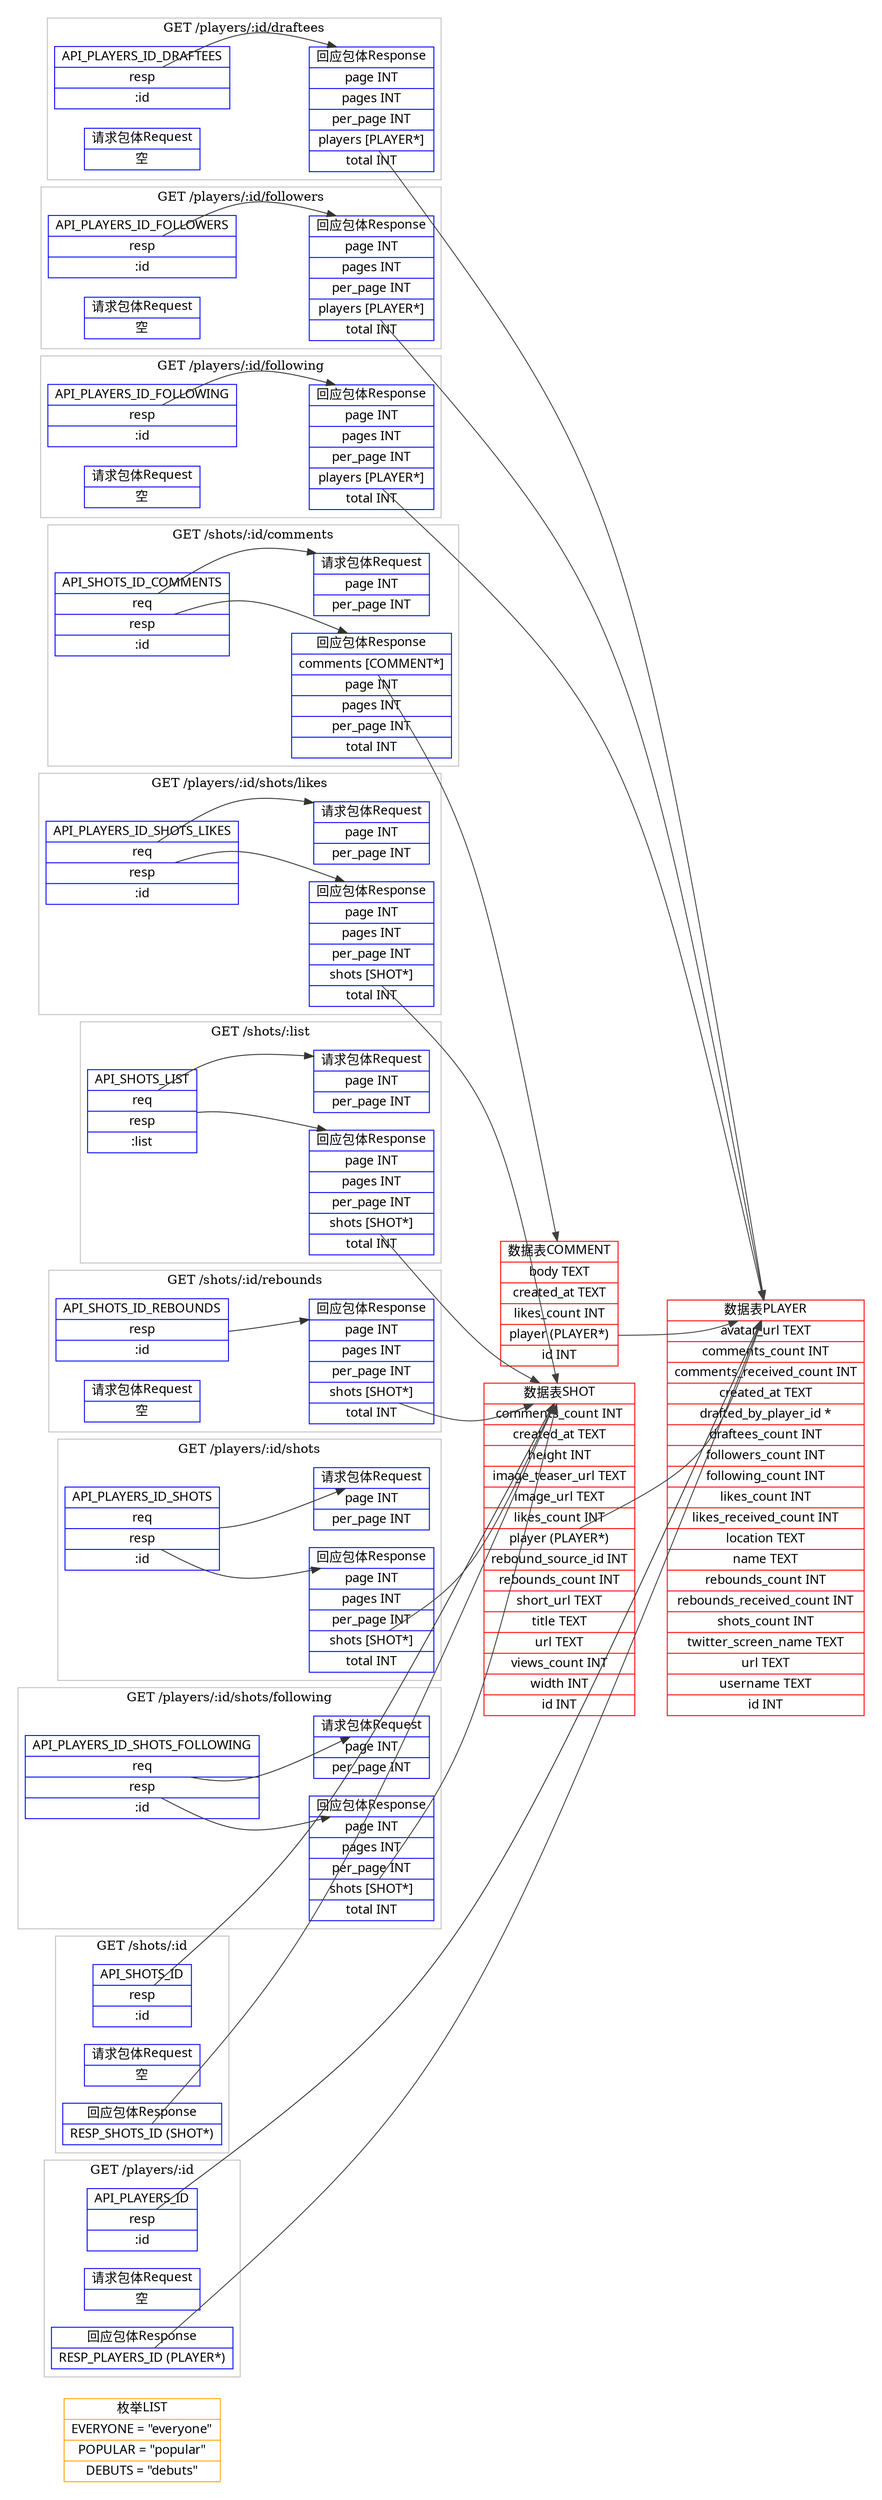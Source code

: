 digraph Protocol
{
	graph
	[
		rankdir = LR;
		ratio = "auto";
		splines = curved;
	];

	node
	[
		fontname = melon;
		fontsize = 14;
		shape = box;
	];

	subgraph cluster_enums
	{
		label = "";
		style = stroke;
		color = white;

	//	@enum LIST
		"LIST"
		[
			color = orange;
			style = stroke;
			shape = record;
			label = "<name> 枚举 LIST| <EVERYONE> EVERYONE = \"everyone\"| <POPULAR> POPULAR = \"popular\"| <DEBUTS> DEBUTS = \"debuts\"";
		];

	};

	subgraph cluster_models
	{
		label = "";
		style = stroke;
		color = white;

	//	@interface COMMENT
		"COMMENT"
		[
			color = red;
			style = stroke;
			shape = record;
			label = "<name> 数据表 COMMENT | <body> body TEXT| <created_at> created_at TEXT| <likes_count> likes_count INT| <player> player (PLAYER*)| <id> id INT";
		];
		"COMMENT":player -> "PLAYER":name
		[
			color = "grey25";
			fontcolor = grey20;
		];

	//	@interface PLAYER
		"PLAYER"
		[
			color = red;
			style = stroke;
			shape = record;
			label = "<name> 数据表 PLAYER | <avatar_url> avatar_url TEXT| <comments_count> comments_count INT| <comments_received_count> comments_received_count INT| <created_at> created_at TEXT| <drafted_by_player_id> drafted_by_player_id *| <draftees_count> draftees_count INT| <followers_count> followers_count INT| <following_count> following_count INT| <likes_count> likes_count INT| <likes_received_count> likes_received_count INT| <location> location TEXT| <name> name TEXT| <rebounds_count> rebounds_count INT| <rebounds_received_count> rebounds_received_count INT| <shots_count> shots_count INT| <twitter_screen_name> twitter_screen_name TEXT| <url> url TEXT| <username> username TEXT| <id> id INT";
		];

	//	@interface SHOT
		"SHOT"
		[
			color = red;
			style = stroke;
			shape = record;
			label = "<name> 数据表 SHOT | <comments_count> comments_count INT| <created_at> created_at TEXT| <height> height INT| <image_teaser_url> image_teaser_url TEXT| <image_url> image_url TEXT| <likes_count> likes_count INT| <player> player (PLAYER*)| <rebound_source_id> rebound_source_id INT| <rebounds_count> rebounds_count INT| <short_url> short_url TEXT| <title> title TEXT| <url> url TEXT| <views_count> views_count INT| <width> width INT| <id> id INT";
		];
		"SHOT":player -> "PLAYER":name
		[
			color = "grey25";
			fontcolor = grey20;
		];

	}

	subgraph cluster_controllers
	{
		label = "";
		style = stroke;
		color = white;

	//	/players/:id<__NSMallocBlock__: 0x7f83c2c969a0>
		subgraph cluster_API_PLAYERS_ID
		{
			color = grey;
			style = stroke;
			label = "GET /players/:id\n";

			"API_PLAYERS_ID"
			[
				color = blue;
				style = stroke;
				shape = record;
				label = "<name> API_PLAYERS_ID| <resp> resp| <id> :id";
			];

			"REQ_PLAYERS_ID"
			[
				color = blue;
				style = stroke;
				shape = record;
				label = "<name> 请求包体 Request| <empty> 空";
			];
			"API_PLAYERS_ID":resp -> "PLAYER":name
			[
				color = grey20
				fontcolor = grey20
			];
			"RESP_PLAYERS_ID"
			[
				color = blue;
				style = stroke;
				shape = record;
				label = "<name> 回应包体 Response| <RESP_PLAYERS_ID> RESP_PLAYERS_ID (PLAYER*)";
			];

		};

		"RESP_PLAYERS_ID":RESP_PLAYERS_ID -> "PLAYER":name
		[
			color = "grey25";
			fontcolor = grey20;
		];

	//	/players/:id/draftees<__NSMallocBlock__: 0x7f83c2c97bc0>
		subgraph cluster_API_PLAYERS_ID_DRAFTEES
		{
			color = grey;
			style = stroke;
			label = "GET /players/:id/draftees\n";

			"API_PLAYERS_ID_DRAFTEES"
			[
				color = blue;
				style = stroke;
				shape = record;
				label = "<name> API_PLAYERS_ID_DRAFTEES| <resp> resp| <id> :id";
			];

			"REQ_PLAYERS_ID_DRAFTEES"
			[
				color = blue;
				style = stroke;
				shape = record;
				label = "<name> 请求包体 Request| <empty> 空";
			];
			"API_PLAYERS_ID_DRAFTEES":resp -> "RESP_PLAYERS_ID_DRAFTEES":name
			[
				color = grey20
				fontcolor = grey20
			];
			"RESP_PLAYERS_ID_DRAFTEES"
			[
				color = blue;
				style = stroke;
				shape = record;
				label = "<name> 回应包体 Response| <page> page INT| <pages> pages INT| <per_page> per_page INT| <players> players \[PLAYER*\]| <total> total INT";
			];

		};

		"RESP_PLAYERS_ID_DRAFTEES":players -> "PLAYER":name
		[
			color = "grey25";
			fontcolor = grey20;
		];

	//	/players/:id/followers<__NSMallocBlock__: 0x7f83c2c99330>
		subgraph cluster_API_PLAYERS_ID_FOLLOWERS
		{
			color = grey;
			style = stroke;
			label = "GET /players/:id/followers\n";

			"API_PLAYERS_ID_FOLLOWERS"
			[
				color = blue;
				style = stroke;
				shape = record;
				label = "<name> API_PLAYERS_ID_FOLLOWERS| <resp> resp| <id> :id";
			];

			"REQ_PLAYERS_ID_FOLLOWERS"
			[
				color = blue;
				style = stroke;
				shape = record;
				label = "<name> 请求包体 Request| <empty> 空";
			];
			"API_PLAYERS_ID_FOLLOWERS":resp -> "RESP_PLAYERS_ID_FOLLOWERS":name
			[
				color = grey20
				fontcolor = grey20
			];
			"RESP_PLAYERS_ID_FOLLOWERS"
			[
				color = blue;
				style = stroke;
				shape = record;
				label = "<name> 回应包体 Response| <page> page INT| <pages> pages INT| <per_page> per_page INT| <players> players \[PLAYER*\]| <total> total INT";
			];

		};

		"RESP_PLAYERS_ID_FOLLOWERS":players -> "PLAYER":name
		[
			color = "grey25";
			fontcolor = grey20;
		];

	//	/players/:id/following<__NSMallocBlock__: 0x7f83c2c9a9b0>
		subgraph cluster_API_PLAYERS_ID_FOLLOWING
		{
			color = grey;
			style = stroke;
			label = "GET /players/:id/following\n";

			"API_PLAYERS_ID_FOLLOWING"
			[
				color = blue;
				style = stroke;
				shape = record;
				label = "<name> API_PLAYERS_ID_FOLLOWING| <resp> resp| <id> :id";
			];

			"REQ_PLAYERS_ID_FOLLOWING"
			[
				color = blue;
				style = stroke;
				shape = record;
				label = "<name> 请求包体 Request| <empty> 空";
			];
			"API_PLAYERS_ID_FOLLOWING":resp -> "RESP_PLAYERS_ID_FOLLOWING":name
			[
				color = grey20
				fontcolor = grey20
			];
			"RESP_PLAYERS_ID_FOLLOWING"
			[
				color = blue;
				style = stroke;
				shape = record;
				label = "<name> 回应包体 Response| <page> page INT| <pages> pages INT| <per_page> per_page INT| <players> players \[PLAYER*\]| <total> total INT";
			];

		};

		"RESP_PLAYERS_ID_FOLLOWING":players -> "PLAYER":name
		[
			color = "grey25";
			fontcolor = grey20;
		];

	//	/players/:id/shots<__NSMallocBlock__: 0x7f83c2c9bff0>
		subgraph cluster_API_PLAYERS_ID_SHOTS
		{
			color = grey;
			style = stroke;
			label = "GET /players/:id/shots\n";

			"API_PLAYERS_ID_SHOTS"
			[
				color = blue;
				style = stroke;
				shape = record;
				label = "<name> API_PLAYERS_ID_SHOTS| <req> req| <resp> resp| <id> :id";
			];

			"API_PLAYERS_ID_SHOTS":req -> "REQ_PLAYERS_ID_SHOTS":name
			[
				color = grey20
				fontcolor = grey20
			];
			"REQ_PLAYERS_ID_SHOTS"
			[
				color = blue;
				style = stroke;
				shape = record;
				label = "<name> 请求包体 Request| <page> page INT| <per_page> per_page INT";
			];

			"API_PLAYERS_ID_SHOTS":resp -> "RESP_PLAYERS_ID_SHOTS":name
			[
				color = grey20
				fontcolor = grey20
			];
			"RESP_PLAYERS_ID_SHOTS"
			[
				color = blue;
				style = stroke;
				shape = record;
				label = "<name> 回应包体 Response| <page> page INT| <pages> pages INT| <per_page> per_page INT| <shots> shots \[SHOT*\]| <total> total INT";
			];

		};


		"RESP_PLAYERS_ID_SHOTS":shots -> "SHOT":name
		[
			color = "grey25";
			fontcolor = grey20;
		];

	//	/players/:id/shots/following<__NSMallocBlock__: 0x7f83c2c9db90>
		subgraph cluster_API_PLAYERS_ID_SHOTS_FOLLOWING
		{
			color = grey;
			style = stroke;
			label = "GET /players/:id/shots/following\n";

			"API_PLAYERS_ID_SHOTS_FOLLOWING"
			[
				color = blue;
				style = stroke;
				shape = record;
				label = "<name> API_PLAYERS_ID_SHOTS_FOLLOWING| <req> req| <resp> resp| <id> :id";
			];

			"API_PLAYERS_ID_SHOTS_FOLLOWING":req -> "REQ_PLAYERS_ID_SHOTS_FOLLOWING":name
			[
				color = grey20
				fontcolor = grey20
			];
			"REQ_PLAYERS_ID_SHOTS_FOLLOWING"
			[
				color = blue;
				style = stroke;
				shape = record;
				label = "<name> 请求包体 Request| <page> page INT| <per_page> per_page INT";
			];

			"API_PLAYERS_ID_SHOTS_FOLLOWING":resp -> "RESP_PLAYERS_ID_SHOTS_FOLLOWING":name
			[
				color = grey20
				fontcolor = grey20
			];
			"RESP_PLAYERS_ID_SHOTS_FOLLOWING"
			[
				color = blue;
				style = stroke;
				shape = record;
				label = "<name> 回应包体 Response| <page> page INT| <pages> pages INT| <per_page> per_page INT| <shots> shots \[SHOT*\]| <total> total INT";
			];

		};


		"RESP_PLAYERS_ID_SHOTS_FOLLOWING":shots -> "SHOT":name
		[
			color = "grey25";
			fontcolor = grey20;
		];

	//	/players/:id/shots/likes<__NSMallocBlock__: 0x7f83c2c9f880>
		subgraph cluster_API_PLAYERS_ID_SHOTS_LIKES
		{
			color = grey;
			style = stroke;
			label = "GET /players/:id/shots/likes\n";

			"API_PLAYERS_ID_SHOTS_LIKES"
			[
				color = blue;
				style = stroke;
				shape = record;
				label = "<name> API_PLAYERS_ID_SHOTS_LIKES| <req> req| <resp> resp| <id> :id";
			];

			"API_PLAYERS_ID_SHOTS_LIKES":req -> "REQ_PLAYERS_ID_SHOTS_LIKES":name
			[
				color = grey20
				fontcolor = grey20
			];
			"REQ_PLAYERS_ID_SHOTS_LIKES"
			[
				color = blue;
				style = stroke;
				shape = record;
				label = "<name> 请求包体 Request| <page> page INT| <per_page> per_page INT";
			];

			"API_PLAYERS_ID_SHOTS_LIKES":resp -> "RESP_PLAYERS_ID_SHOTS_LIKES":name
			[
				color = grey20
				fontcolor = grey20
			];
			"RESP_PLAYERS_ID_SHOTS_LIKES"
			[
				color = blue;
				style = stroke;
				shape = record;
				label = "<name> 回应包体 Response| <page> page INT| <pages> pages INT| <per_page> per_page INT| <shots> shots \[SHOT*\]| <total> total INT";
			];

		};


		"RESP_PLAYERS_ID_SHOTS_LIKES":shots -> "SHOT":name
		[
			color = "grey25";
			fontcolor = grey20;
		];

	//	/shots/:id<__NSMallocBlock__: 0x7f83c2ca0fa0>
		subgraph cluster_API_SHOTS_ID
		{
			color = grey;
			style = stroke;
			label = "GET /shots/:id\n";

			"API_SHOTS_ID"
			[
				color = blue;
				style = stroke;
				shape = record;
				label = "<name> API_SHOTS_ID| <resp> resp| <id> :id";
			];

			"REQ_SHOTS_ID"
			[
				color = blue;
				style = stroke;
				shape = record;
				label = "<name> 请求包体 Request| <empty> 空";
			];
			"API_SHOTS_ID":resp -> "SHOT":name
			[
				color = grey20
				fontcolor = grey20
			];
			"RESP_SHOTS_ID"
			[
				color = blue;
				style = stroke;
				shape = record;
				label = "<name> 回应包体 Response| <RESP_SHOTS_ID> RESP_SHOTS_ID (SHOT*)";
			];

		};

		"RESP_SHOTS_ID":RESP_SHOTS_ID -> "SHOT":name
		[
			color = "grey25";
			fontcolor = grey20;
		];

	//	/shots/:id/comments<__NSMallocBlock__: 0x7f83c2ca2710>
		subgraph cluster_API_SHOTS_ID_COMMENTS
		{
			color = grey;
			style = stroke;
			label = "GET /shots/:id/comments\n";

			"API_SHOTS_ID_COMMENTS"
			[
				color = blue;
				style = stroke;
				shape = record;
				label = "<name> API_SHOTS_ID_COMMENTS| <req> req| <resp> resp| <id> :id";
			];

			"API_SHOTS_ID_COMMENTS":req -> "REQ_SHOTS_ID_COMMENTS":name
			[
				color = grey20
				fontcolor = grey20
			];
			"REQ_SHOTS_ID_COMMENTS"
			[
				color = blue;
				style = stroke;
				shape = record;
				label = "<name> 请求包体 Request| <page> page INT| <per_page> per_page INT";
			];

			"API_SHOTS_ID_COMMENTS":resp -> "RESP_SHOTS_ID_COMMENTS":name
			[
				color = grey20
				fontcolor = grey20
			];
			"RESP_SHOTS_ID_COMMENTS"
			[
				color = blue;
				style = stroke;
				shape = record;
				label = "<name> 回应包体 Response| <comments> comments \[COMMENT*\]| <page> page INT| <pages> pages INT| <per_page> per_page INT| <total> total INT";
			];

		};


		"RESP_SHOTS_ID_COMMENTS":comments -> "COMMENT":name
		[
			color = "grey25";
			fontcolor = grey20;
		];

	//	/shots/:id/rebounds<__NSMallocBlock__: 0x7f83c2ca43c0>
		subgraph cluster_API_SHOTS_ID_REBOUNDS
		{
			color = grey;
			style = stroke;
			label = "GET /shots/:id/rebounds\n";

			"API_SHOTS_ID_REBOUNDS"
			[
				color = blue;
				style = stroke;
				shape = record;
				label = "<name> API_SHOTS_ID_REBOUNDS| <resp> resp| <id> :id";
			];

			"REQ_SHOTS_ID_REBOUNDS"
			[
				color = blue;
				style = stroke;
				shape = record;
				label = "<name> 请求包体 Request| <empty> 空";
			];
			"API_SHOTS_ID_REBOUNDS":resp -> "RESP_SHOTS_ID_REBOUNDS":name
			[
				color = grey20
				fontcolor = grey20
			];
			"RESP_SHOTS_ID_REBOUNDS"
			[
				color = blue;
				style = stroke;
				shape = record;
				label = "<name> 回应包体 Response| <page> page INT| <pages> pages INT| <per_page> per_page INT| <shots> shots \[SHOT*\]| <total> total INT";
			];

		};

		"RESP_SHOTS_ID_REBOUNDS":shots -> "SHOT":name
		[
			color = "grey25";
			fontcolor = grey20;
		];

	//	/shots/:list<__NSMallocBlock__: 0x7f83c2ca51f0>
		subgraph cluster_API_SHOTS_LIST
		{
			color = grey;
			style = stroke;
			label = "GET /shots/:list\n";

			"API_SHOTS_LIST"
			[
				color = blue;
				style = stroke;
				shape = record;
				label = "<name> API_SHOTS_LIST| <req> req| <resp> resp| <list> :list";
			];

			"API_SHOTS_LIST":req -> "REQ_SHOTS_LIST":name
			[
				color = grey20
				fontcolor = grey20
			];
			"REQ_SHOTS_LIST"
			[
				color = blue;
				style = stroke;
				shape = record;
				label = "<name> 请求包体 Request| <page> page INT| <per_page> per_page INT";
			];

			"API_SHOTS_LIST":resp -> "RESP_SHOTS_LIST":name
			[
				color = grey20
				fontcolor = grey20
			];
			"RESP_SHOTS_LIST"
			[
				color = blue;
				style = stroke;
				shape = record;
				label = "<name> 回应包体 Response| <page> page INT| <pages> pages INT| <per_page> per_page INT| <shots> shots \[SHOT*\]| <total> total INT";
			];

		};


		"RESP_SHOTS_LIST":shots -> "SHOT":name
		[
			color = "grey25";
			fontcolor = grey20;
		];

	}

}
